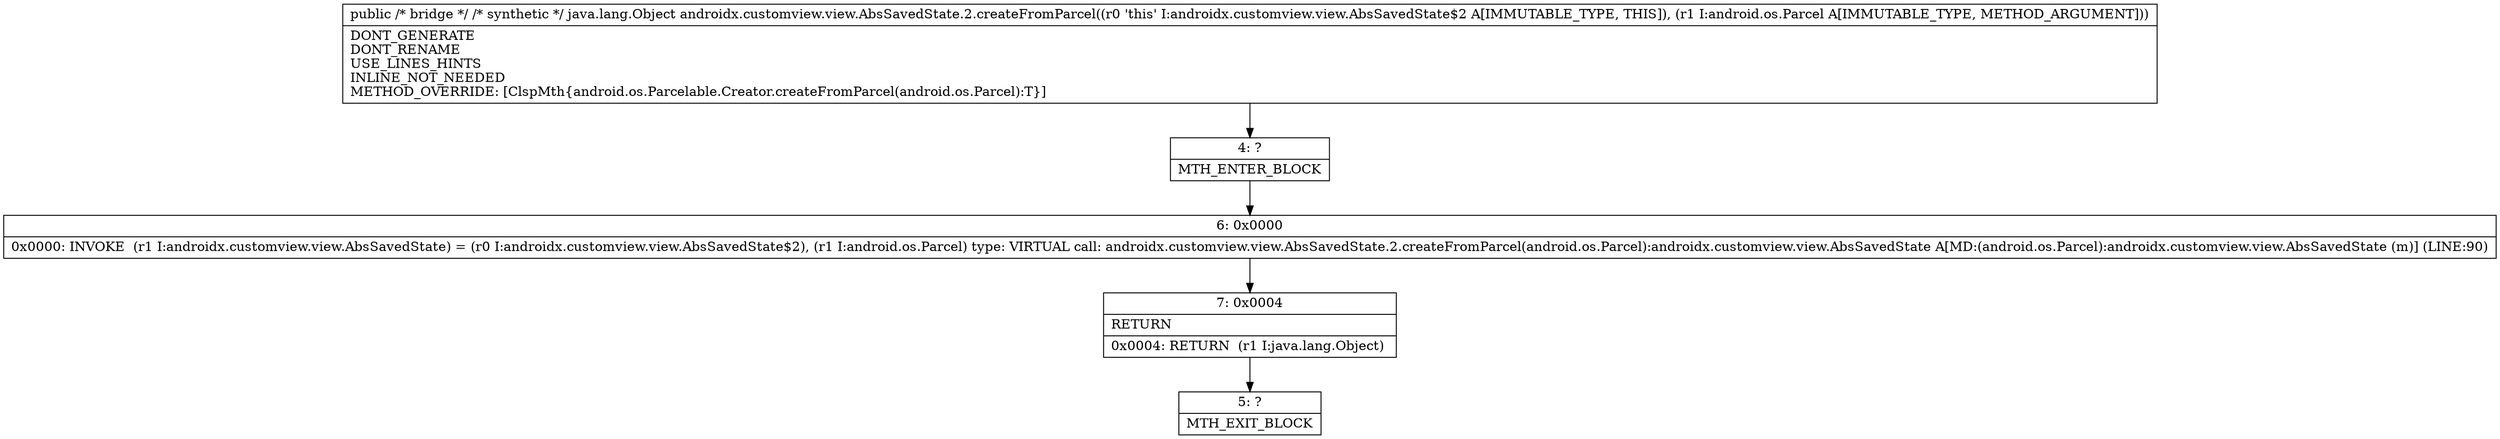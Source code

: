 digraph "CFG forandroidx.customview.view.AbsSavedState.2.createFromParcel(Landroid\/os\/Parcel;)Ljava\/lang\/Object;" {
Node_4 [shape=record,label="{4\:\ ?|MTH_ENTER_BLOCK\l}"];
Node_6 [shape=record,label="{6\:\ 0x0000|0x0000: INVOKE  (r1 I:androidx.customview.view.AbsSavedState) = (r0 I:androidx.customview.view.AbsSavedState$2), (r1 I:android.os.Parcel) type: VIRTUAL call: androidx.customview.view.AbsSavedState.2.createFromParcel(android.os.Parcel):androidx.customview.view.AbsSavedState A[MD:(android.os.Parcel):androidx.customview.view.AbsSavedState (m)] (LINE:90)\l}"];
Node_7 [shape=record,label="{7\:\ 0x0004|RETURN\l|0x0004: RETURN  (r1 I:java.lang.Object) \l}"];
Node_5 [shape=record,label="{5\:\ ?|MTH_EXIT_BLOCK\l}"];
MethodNode[shape=record,label="{public \/* bridge *\/ \/* synthetic *\/ java.lang.Object androidx.customview.view.AbsSavedState.2.createFromParcel((r0 'this' I:androidx.customview.view.AbsSavedState$2 A[IMMUTABLE_TYPE, THIS]), (r1 I:android.os.Parcel A[IMMUTABLE_TYPE, METHOD_ARGUMENT]))  | DONT_GENERATE\lDONT_RENAME\lUSE_LINES_HINTS\lINLINE_NOT_NEEDED\lMETHOD_OVERRIDE: [ClspMth\{android.os.Parcelable.Creator.createFromParcel(android.os.Parcel):T\}]\l}"];
MethodNode -> Node_4;Node_4 -> Node_6;
Node_6 -> Node_7;
Node_7 -> Node_5;
}

